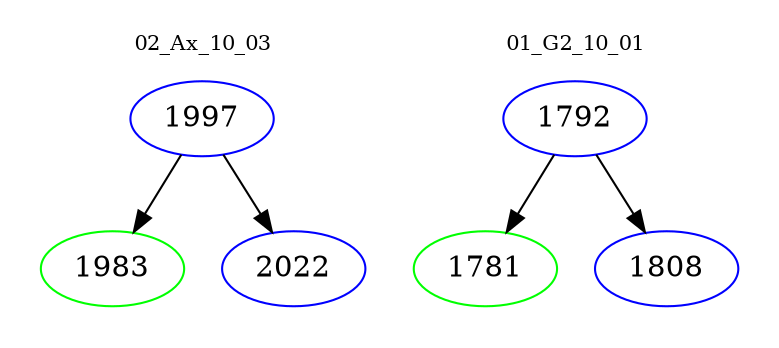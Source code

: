 digraph{
subgraph cluster_0 {
color = white
label = "02_Ax_10_03";
fontsize=10;
T0_1997 [label="1997", color="blue"]
T0_1997 -> T0_1983 [color="black"]
T0_1983 [label="1983", color="green"]
T0_1997 -> T0_2022 [color="black"]
T0_2022 [label="2022", color="blue"]
}
subgraph cluster_1 {
color = white
label = "01_G2_10_01";
fontsize=10;
T1_1792 [label="1792", color="blue"]
T1_1792 -> T1_1781 [color="black"]
T1_1781 [label="1781", color="green"]
T1_1792 -> T1_1808 [color="black"]
T1_1808 [label="1808", color="blue"]
}
}
